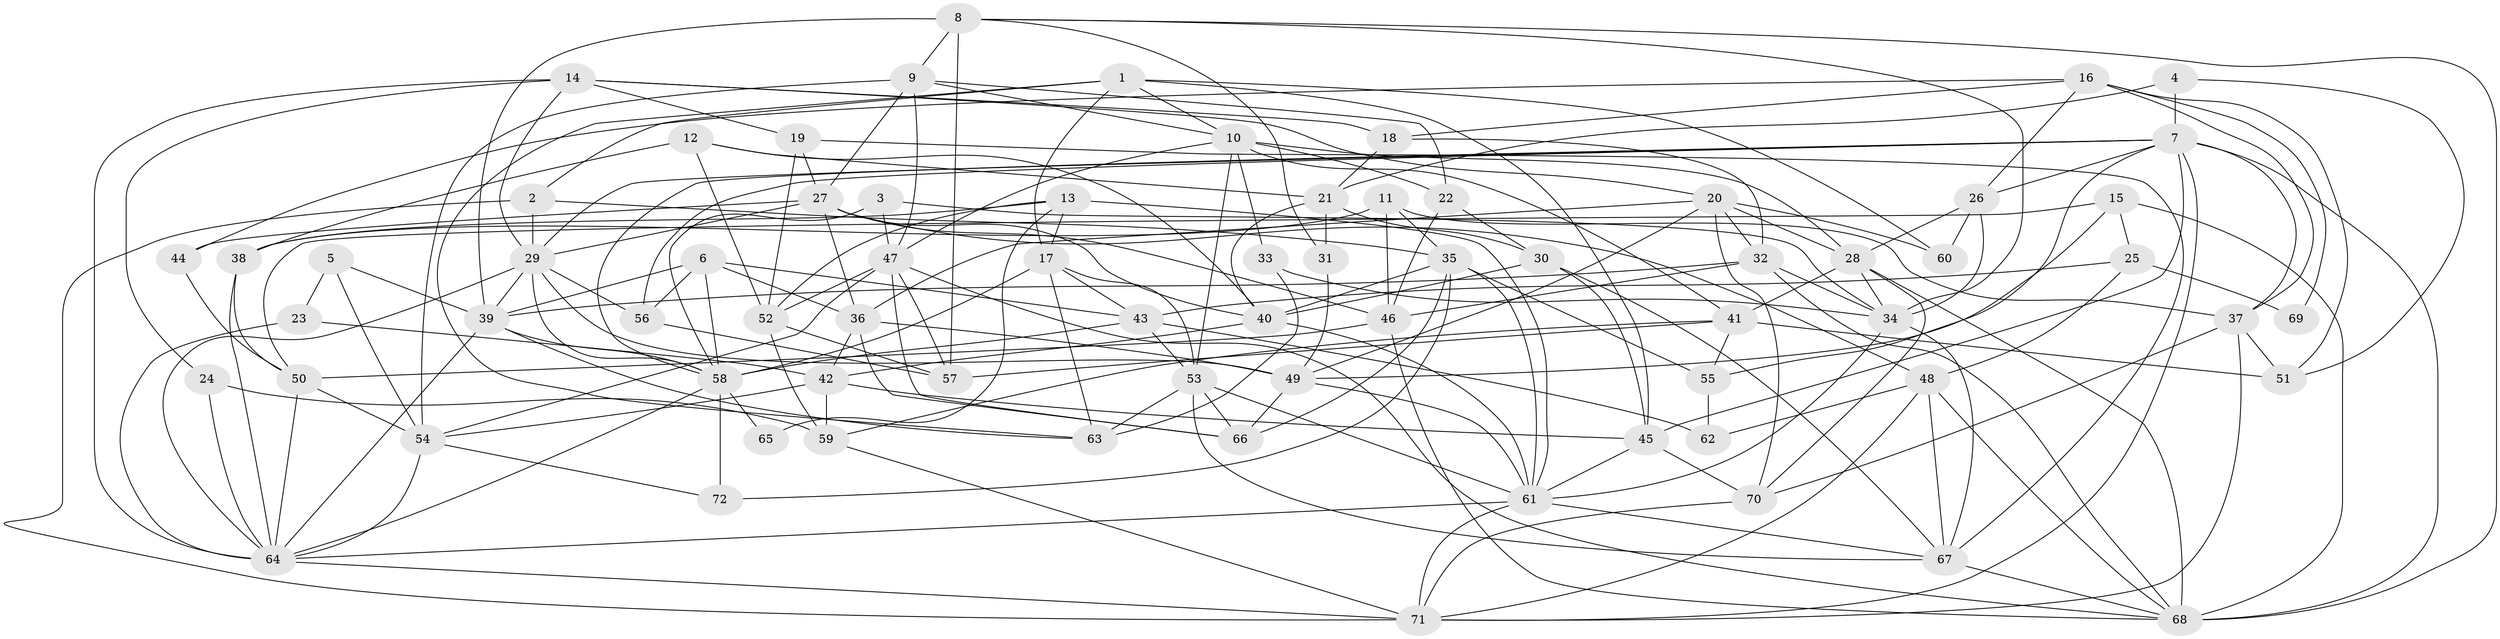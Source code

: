 // original degree distribution, {5: 0.2013888888888889, 2: 0.1597222222222222, 3: 0.2847222222222222, 6: 0.09027777777777778, 4: 0.19444444444444445, 8: 0.013888888888888888, 7: 0.05555555555555555}
// Generated by graph-tools (version 1.1) at 2025/02/03/09/25 03:02:02]
// undirected, 72 vertices, 201 edges
graph export_dot {
graph [start="1"]
  node [color=gray90,style=filled];
  1;
  2;
  3;
  4;
  5;
  6;
  7;
  8;
  9;
  10;
  11;
  12;
  13;
  14;
  15;
  16;
  17;
  18;
  19;
  20;
  21;
  22;
  23;
  24;
  25;
  26;
  27;
  28;
  29;
  30;
  31;
  32;
  33;
  34;
  35;
  36;
  37;
  38;
  39;
  40;
  41;
  42;
  43;
  44;
  45;
  46;
  47;
  48;
  49;
  50;
  51;
  52;
  53;
  54;
  55;
  56;
  57;
  58;
  59;
  60;
  61;
  62;
  63;
  64;
  65;
  66;
  67;
  68;
  69;
  70;
  71;
  72;
  1 -- 2 [weight=1.0];
  1 -- 10 [weight=1.0];
  1 -- 17 [weight=1.0];
  1 -- 45 [weight=1.0];
  1 -- 60 [weight=1.0];
  1 -- 63 [weight=1.0];
  2 -- 29 [weight=1.0];
  2 -- 35 [weight=1.0];
  2 -- 71 [weight=1.0];
  3 -- 34 [weight=1.0];
  3 -- 47 [weight=1.0];
  3 -- 58 [weight=1.0];
  4 -- 7 [weight=1.0];
  4 -- 21 [weight=1.0];
  4 -- 51 [weight=1.0];
  5 -- 23 [weight=1.0];
  5 -- 39 [weight=1.0];
  5 -- 54 [weight=1.0];
  6 -- 36 [weight=1.0];
  6 -- 39 [weight=1.0];
  6 -- 43 [weight=1.0];
  6 -- 56 [weight=1.0];
  6 -- 58 [weight=1.0];
  7 -- 26 [weight=1.0];
  7 -- 29 [weight=1.0];
  7 -- 37 [weight=1.0];
  7 -- 45 [weight=1.0];
  7 -- 55 [weight=1.0];
  7 -- 56 [weight=1.0];
  7 -- 58 [weight=1.0];
  7 -- 68 [weight=2.0];
  7 -- 71 [weight=1.0];
  8 -- 9 [weight=2.0];
  8 -- 31 [weight=1.0];
  8 -- 34 [weight=1.0];
  8 -- 39 [weight=1.0];
  8 -- 57 [weight=1.0];
  8 -- 68 [weight=1.0];
  9 -- 10 [weight=1.0];
  9 -- 22 [weight=1.0];
  9 -- 27 [weight=1.0];
  9 -- 47 [weight=1.0];
  9 -- 54 [weight=1.0];
  10 -- 22 [weight=1.0];
  10 -- 28 [weight=1.0];
  10 -- 33 [weight=1.0];
  10 -- 41 [weight=2.0];
  10 -- 47 [weight=1.0];
  10 -- 53 [weight=1.0];
  11 -- 35 [weight=1.0];
  11 -- 37 [weight=1.0];
  11 -- 38 [weight=1.0];
  11 -- 46 [weight=1.0];
  12 -- 21 [weight=1.0];
  12 -- 38 [weight=1.0];
  12 -- 40 [weight=1.0];
  12 -- 52 [weight=1.0];
  13 -- 17 [weight=1.0];
  13 -- 38 [weight=1.0];
  13 -- 52 [weight=1.0];
  13 -- 61 [weight=1.0];
  13 -- 65 [weight=1.0];
  14 -- 18 [weight=1.0];
  14 -- 19 [weight=1.0];
  14 -- 20 [weight=1.0];
  14 -- 24 [weight=1.0];
  14 -- 29 [weight=1.0];
  14 -- 64 [weight=1.0];
  15 -- 25 [weight=1.0];
  15 -- 49 [weight=1.0];
  15 -- 50 [weight=1.0];
  15 -- 68 [weight=1.0];
  16 -- 18 [weight=1.0];
  16 -- 26 [weight=1.0];
  16 -- 37 [weight=1.0];
  16 -- 44 [weight=1.0];
  16 -- 51 [weight=1.0];
  16 -- 69 [weight=1.0];
  17 -- 43 [weight=1.0];
  17 -- 53 [weight=1.0];
  17 -- 58 [weight=1.0];
  17 -- 63 [weight=1.0];
  18 -- 21 [weight=1.0];
  18 -- 32 [weight=1.0];
  19 -- 27 [weight=1.0];
  19 -- 52 [weight=1.0];
  19 -- 67 [weight=1.0];
  20 -- 28 [weight=1.0];
  20 -- 32 [weight=1.0];
  20 -- 36 [weight=1.0];
  20 -- 49 [weight=2.0];
  20 -- 60 [weight=1.0];
  20 -- 70 [weight=1.0];
  21 -- 30 [weight=1.0];
  21 -- 31 [weight=1.0];
  21 -- 40 [weight=1.0];
  22 -- 30 [weight=1.0];
  22 -- 46 [weight=1.0];
  23 -- 42 [weight=1.0];
  23 -- 64 [weight=1.0];
  24 -- 59 [weight=1.0];
  24 -- 64 [weight=1.0];
  25 -- 43 [weight=1.0];
  25 -- 48 [weight=1.0];
  25 -- 69 [weight=1.0];
  26 -- 28 [weight=1.0];
  26 -- 34 [weight=1.0];
  26 -- 60 [weight=1.0];
  27 -- 29 [weight=2.0];
  27 -- 36 [weight=1.0];
  27 -- 40 [weight=1.0];
  27 -- 44 [weight=2.0];
  27 -- 46 [weight=1.0];
  27 -- 48 [weight=1.0];
  28 -- 34 [weight=1.0];
  28 -- 41 [weight=1.0];
  28 -- 68 [weight=1.0];
  28 -- 70 [weight=1.0];
  29 -- 39 [weight=2.0];
  29 -- 49 [weight=1.0];
  29 -- 56 [weight=1.0];
  29 -- 58 [weight=1.0];
  29 -- 64 [weight=2.0];
  30 -- 40 [weight=1.0];
  30 -- 45 [weight=1.0];
  30 -- 67 [weight=1.0];
  31 -- 49 [weight=1.0];
  32 -- 34 [weight=1.0];
  32 -- 39 [weight=1.0];
  32 -- 46 [weight=1.0];
  32 -- 68 [weight=1.0];
  33 -- 34 [weight=2.0];
  33 -- 63 [weight=1.0];
  34 -- 61 [weight=1.0];
  34 -- 67 [weight=1.0];
  35 -- 40 [weight=1.0];
  35 -- 55 [weight=1.0];
  35 -- 61 [weight=1.0];
  35 -- 66 [weight=1.0];
  35 -- 72 [weight=1.0];
  36 -- 42 [weight=1.0];
  36 -- 49 [weight=1.0];
  36 -- 66 [weight=1.0];
  37 -- 51 [weight=1.0];
  37 -- 70 [weight=1.0];
  37 -- 71 [weight=1.0];
  38 -- 50 [weight=1.0];
  38 -- 64 [weight=1.0];
  39 -- 58 [weight=1.0];
  39 -- 63 [weight=1.0];
  39 -- 64 [weight=1.0];
  40 -- 42 [weight=1.0];
  40 -- 61 [weight=1.0];
  41 -- 51 [weight=1.0];
  41 -- 55 [weight=1.0];
  41 -- 57 [weight=1.0];
  41 -- 59 [weight=1.0];
  42 -- 45 [weight=1.0];
  42 -- 54 [weight=1.0];
  42 -- 59 [weight=1.0];
  43 -- 53 [weight=1.0];
  43 -- 58 [weight=1.0];
  43 -- 62 [weight=1.0];
  44 -- 50 [weight=1.0];
  45 -- 61 [weight=1.0];
  45 -- 70 [weight=1.0];
  46 -- 50 [weight=1.0];
  46 -- 68 [weight=1.0];
  47 -- 52 [weight=1.0];
  47 -- 54 [weight=1.0];
  47 -- 57 [weight=1.0];
  47 -- 66 [weight=1.0];
  47 -- 68 [weight=1.0];
  48 -- 62 [weight=1.0];
  48 -- 67 [weight=1.0];
  48 -- 68 [weight=1.0];
  48 -- 71 [weight=1.0];
  49 -- 61 [weight=1.0];
  49 -- 66 [weight=1.0];
  50 -- 54 [weight=1.0];
  50 -- 64 [weight=1.0];
  52 -- 57 [weight=1.0];
  52 -- 59 [weight=1.0];
  53 -- 61 [weight=1.0];
  53 -- 63 [weight=1.0];
  53 -- 66 [weight=1.0];
  53 -- 67 [weight=1.0];
  54 -- 64 [weight=1.0];
  54 -- 72 [weight=1.0];
  55 -- 62 [weight=1.0];
  56 -- 57 [weight=1.0];
  58 -- 64 [weight=1.0];
  58 -- 65 [weight=1.0];
  58 -- 72 [weight=2.0];
  59 -- 71 [weight=1.0];
  61 -- 64 [weight=1.0];
  61 -- 67 [weight=1.0];
  61 -- 71 [weight=2.0];
  64 -- 71 [weight=1.0];
  67 -- 68 [weight=1.0];
  70 -- 71 [weight=1.0];
}
